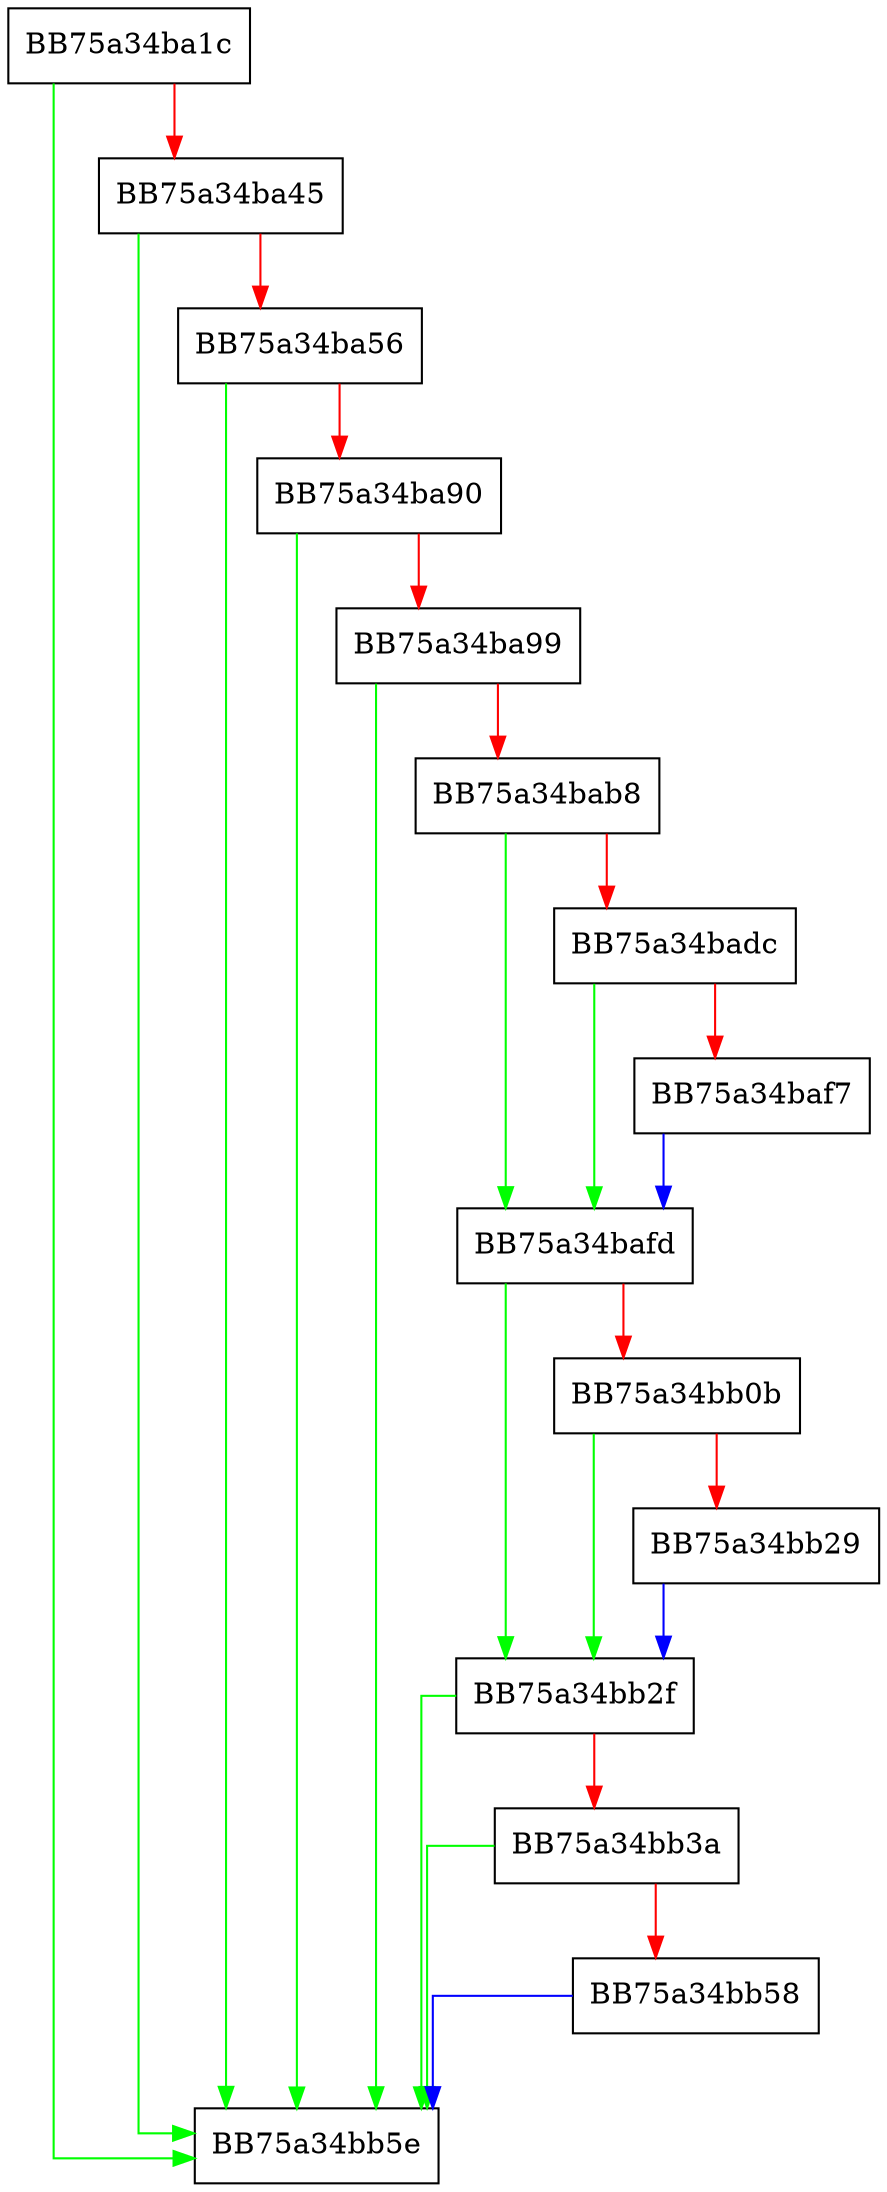 digraph InsertBreakpoints {
  node [shape="box"];
  graph [splines=ortho];
  BB75a34ba1c -> BB75a34bb5e [color="green"];
  BB75a34ba1c -> BB75a34ba45 [color="red"];
  BB75a34ba45 -> BB75a34bb5e [color="green"];
  BB75a34ba45 -> BB75a34ba56 [color="red"];
  BB75a34ba56 -> BB75a34bb5e [color="green"];
  BB75a34ba56 -> BB75a34ba90 [color="red"];
  BB75a34ba90 -> BB75a34bb5e [color="green"];
  BB75a34ba90 -> BB75a34ba99 [color="red"];
  BB75a34ba99 -> BB75a34bb5e [color="green"];
  BB75a34ba99 -> BB75a34bab8 [color="red"];
  BB75a34bab8 -> BB75a34bafd [color="green"];
  BB75a34bab8 -> BB75a34badc [color="red"];
  BB75a34badc -> BB75a34bafd [color="green"];
  BB75a34badc -> BB75a34baf7 [color="red"];
  BB75a34baf7 -> BB75a34bafd [color="blue"];
  BB75a34bafd -> BB75a34bb2f [color="green"];
  BB75a34bafd -> BB75a34bb0b [color="red"];
  BB75a34bb0b -> BB75a34bb2f [color="green"];
  BB75a34bb0b -> BB75a34bb29 [color="red"];
  BB75a34bb29 -> BB75a34bb2f [color="blue"];
  BB75a34bb2f -> BB75a34bb5e [color="green"];
  BB75a34bb2f -> BB75a34bb3a [color="red"];
  BB75a34bb3a -> BB75a34bb5e [color="green"];
  BB75a34bb3a -> BB75a34bb58 [color="red"];
  BB75a34bb58 -> BB75a34bb5e [color="blue"];
}